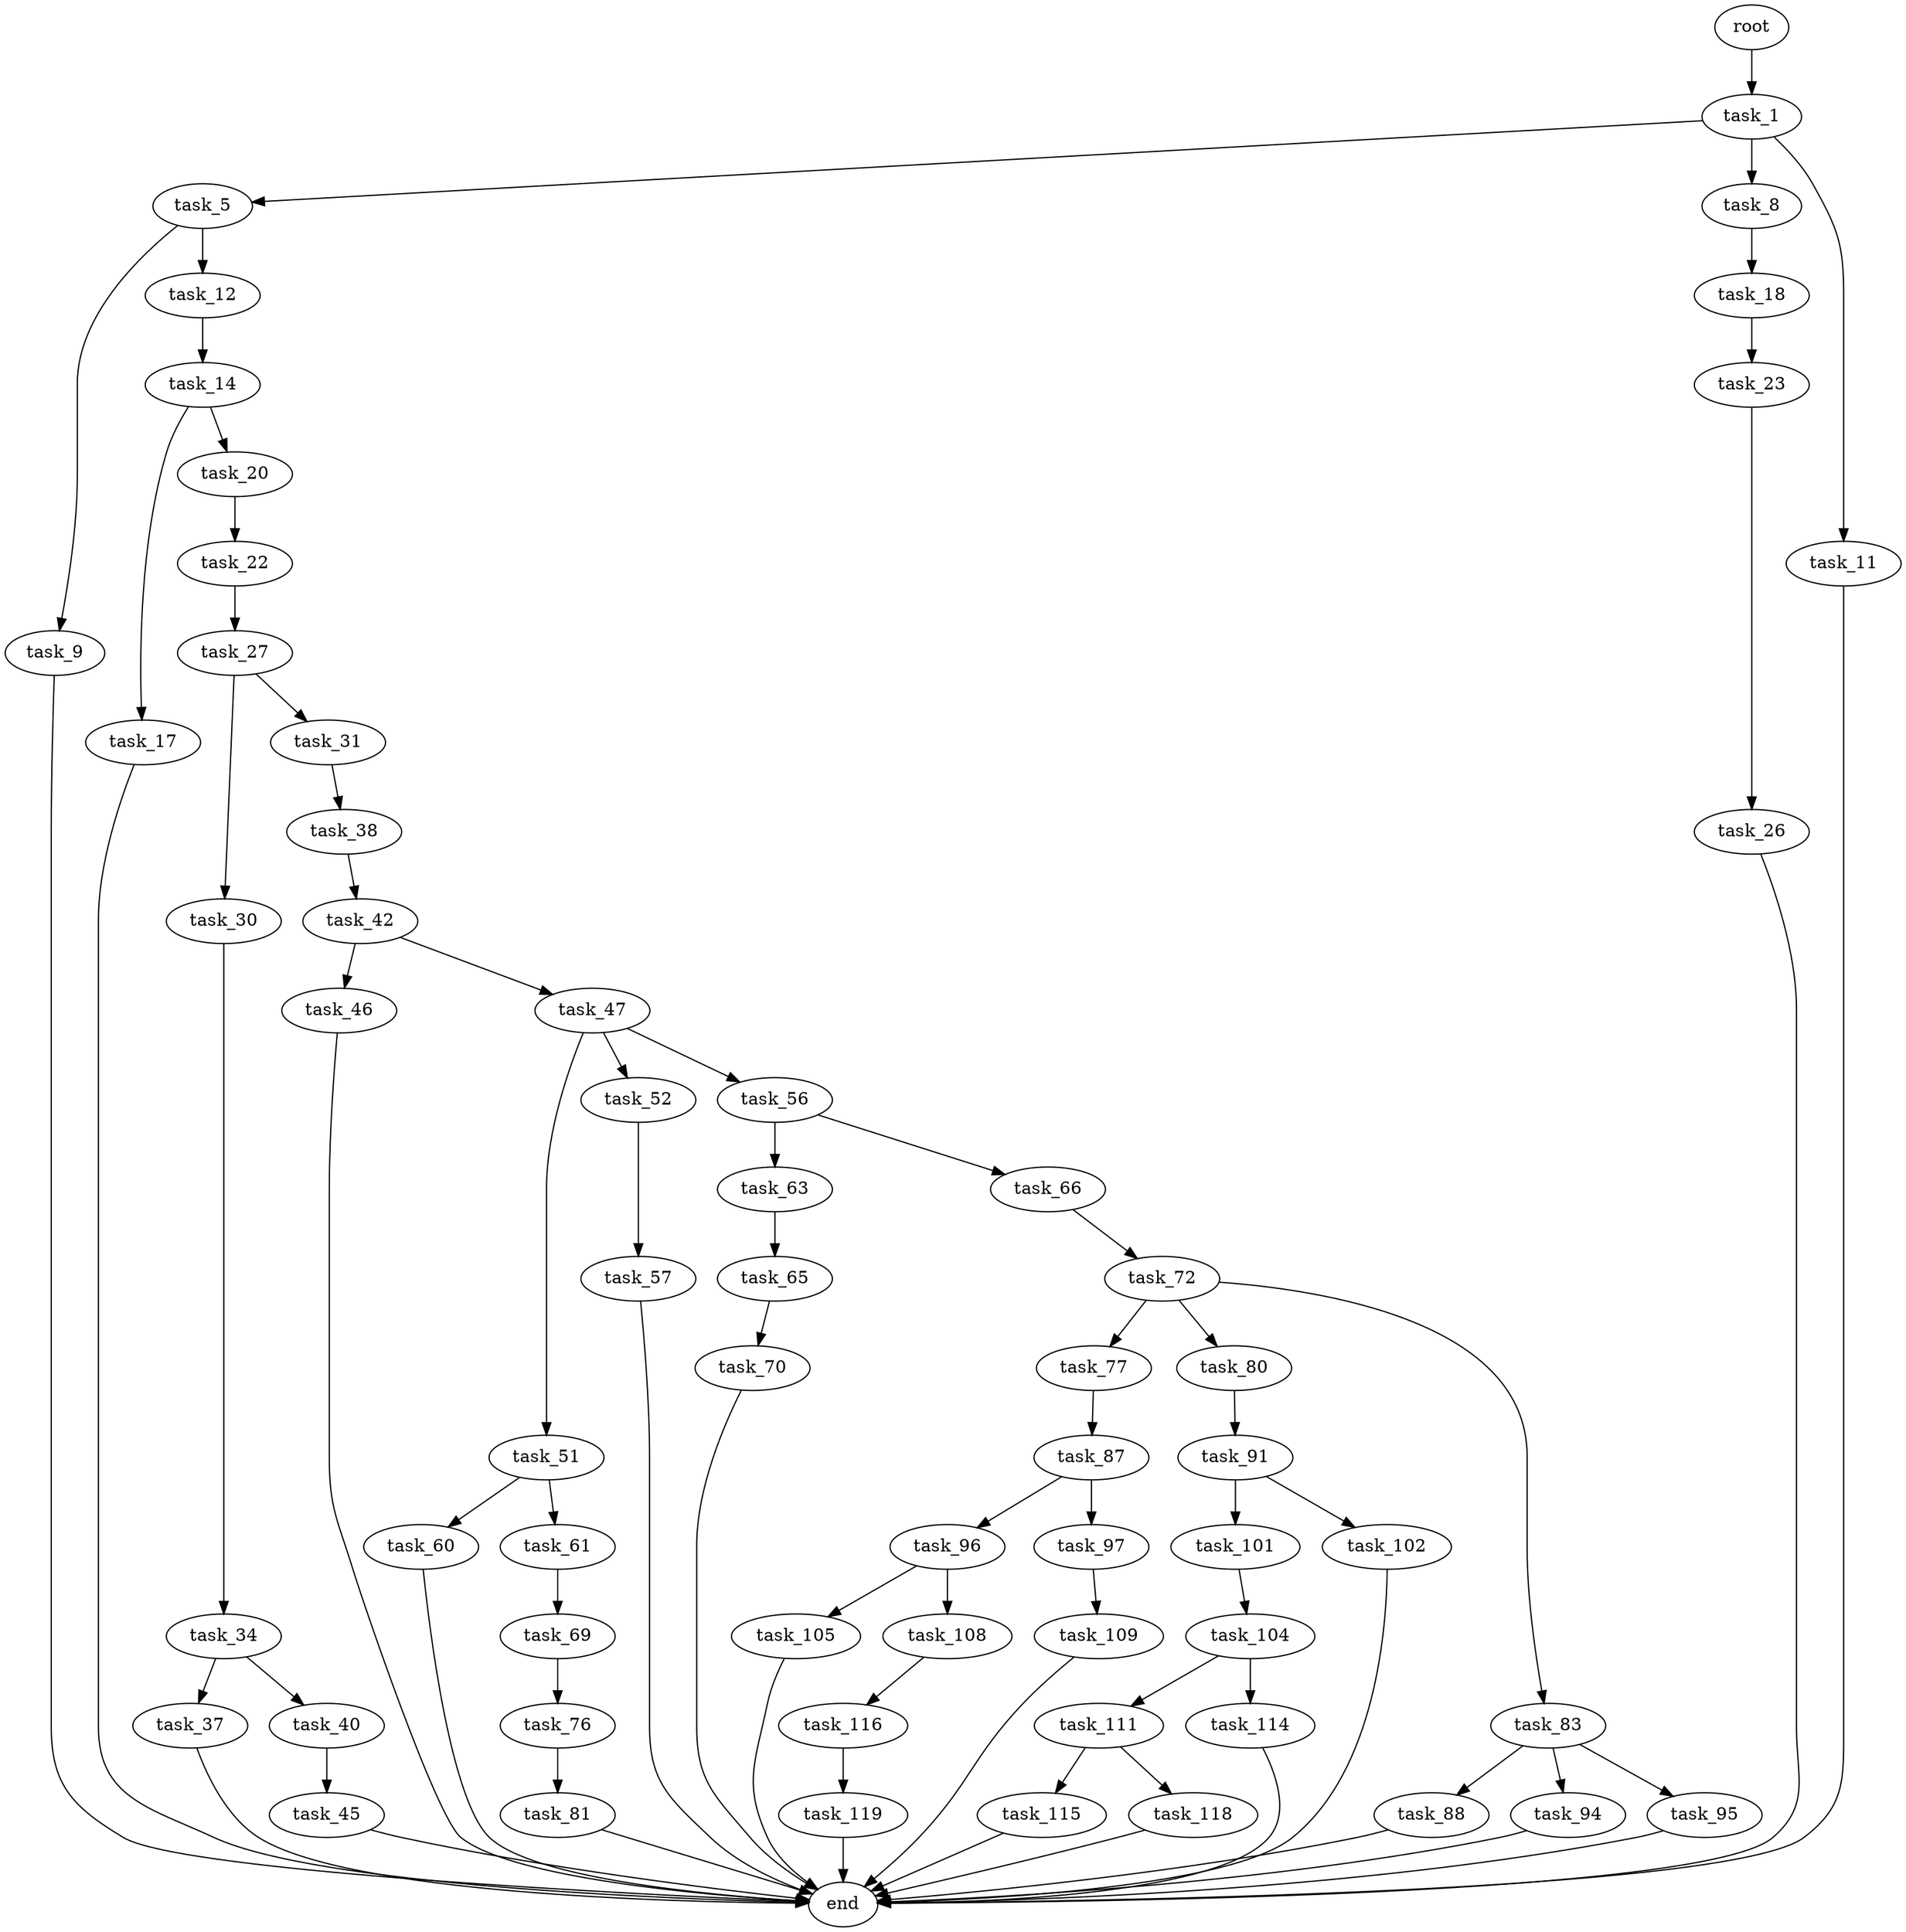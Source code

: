 digraph G {
  root [size="0.000000"];
  task_1 [size="51989542131.000000"];
  task_5 [size="442783015392.000000"];
  task_8 [size="72324646400.000000"];
  task_9 [size="549755813888.000000"];
  task_11 [size="68719476736.000000"];
  task_12 [size="62206690114.000000"];
  task_14 [size="3187874916.000000"];
  task_17 [size="3689359601.000000"];
  task_18 [size="28991029248.000000"];
  task_20 [size="9008779946.000000"];
  task_22 [size="318883348.000000"];
  task_23 [size="2905971164.000000"];
  task_26 [size="380429843461.000000"];
  task_27 [size="534565631098.000000"];
  task_30 [size="637740627808.000000"];
  task_31 [size="16390755856.000000"];
  task_34 [size="48608287957.000000"];
  task_37 [size="18716998925.000000"];
  task_38 [size="36591257210.000000"];
  task_40 [size="11133892070.000000"];
  task_42 [size="29161267070.000000"];
  task_45 [size="457920549229.000000"];
  task_46 [size="549755813888.000000"];
  task_47 [size="1521995802.000000"];
  task_51 [size="162802382653.000000"];
  task_52 [size="49853370020.000000"];
  task_56 [size="134217728000.000000"];
  task_57 [size="5146007604.000000"];
  task_60 [size="134217728000.000000"];
  task_61 [size="46696321475.000000"];
  task_63 [size="8589934592.000000"];
  task_65 [size="6085874859.000000"];
  task_66 [size="8589934592.000000"];
  task_69 [size="782757789696.000000"];
  task_70 [size="235127628861.000000"];
  task_72 [size="28991029248.000000"];
  task_76 [size="782757789696.000000"];
  task_77 [size="11729047444.000000"];
  task_80 [size="1307642024.000000"];
  task_81 [size="4114488631.000000"];
  task_83 [size="1061746115070.000000"];
  task_87 [size="4747030686.000000"];
  task_88 [size="68719476736.000000"];
  task_91 [size="1073741824000.000000"];
  task_94 [size="28991029248.000000"];
  task_95 [size="231928233984.000000"];
  task_96 [size="134217728000.000000"];
  task_97 [size="782757789696.000000"];
  task_101 [size="30677765038.000000"];
  task_102 [size="68719476736.000000"];
  task_104 [size="68719476736.000000"];
  task_105 [size="549755813888.000000"];
  task_108 [size="113679226408.000000"];
  task_109 [size="809879016768.000000"];
  task_111 [size="17818053381.000000"];
  task_114 [size="53239059897.000000"];
  task_115 [size="549755813888.000000"];
  task_116 [size="791083676425.000000"];
  task_118 [size="37133005705.000000"];
  task_119 [size="68719476736.000000"];
  end [size="0.000000"];

  root -> task_1 [size="1.000000"];
  task_1 -> task_5 [size="838860800.000000"];
  task_1 -> task_8 [size="838860800.000000"];
  task_1 -> task_11 [size="838860800.000000"];
  task_5 -> task_9 [size="301989888.000000"];
  task_5 -> task_12 [size="301989888.000000"];
  task_8 -> task_18 [size="209715200.000000"];
  task_9 -> end [size="1.000000"];
  task_11 -> end [size="1.000000"];
  task_12 -> task_14 [size="301989888.000000"];
  task_14 -> task_17 [size="209715200.000000"];
  task_14 -> task_20 [size="209715200.000000"];
  task_17 -> end [size="1.000000"];
  task_18 -> task_23 [size="75497472.000000"];
  task_20 -> task_22 [size="838860800.000000"];
  task_22 -> task_27 [size="33554432.000000"];
  task_23 -> task_26 [size="301989888.000000"];
  task_26 -> end [size="1.000000"];
  task_27 -> task_30 [size="411041792.000000"];
  task_27 -> task_31 [size="411041792.000000"];
  task_30 -> task_34 [size="411041792.000000"];
  task_31 -> task_38 [size="411041792.000000"];
  task_34 -> task_37 [size="134217728.000000"];
  task_34 -> task_40 [size="134217728.000000"];
  task_37 -> end [size="1.000000"];
  task_38 -> task_42 [size="134217728.000000"];
  task_40 -> task_45 [size="679477248.000000"];
  task_42 -> task_46 [size="33554432.000000"];
  task_42 -> task_47 [size="33554432.000000"];
  task_45 -> end [size="1.000000"];
  task_46 -> end [size="1.000000"];
  task_47 -> task_51 [size="75497472.000000"];
  task_47 -> task_52 [size="75497472.000000"];
  task_47 -> task_56 [size="75497472.000000"];
  task_51 -> task_60 [size="301989888.000000"];
  task_51 -> task_61 [size="301989888.000000"];
  task_52 -> task_57 [size="838860800.000000"];
  task_56 -> task_63 [size="209715200.000000"];
  task_56 -> task_66 [size="209715200.000000"];
  task_57 -> end [size="1.000000"];
  task_60 -> end [size="1.000000"];
  task_61 -> task_69 [size="838860800.000000"];
  task_63 -> task_65 [size="33554432.000000"];
  task_65 -> task_70 [size="411041792.000000"];
  task_66 -> task_72 [size="33554432.000000"];
  task_69 -> task_76 [size="679477248.000000"];
  task_70 -> end [size="1.000000"];
  task_72 -> task_77 [size="75497472.000000"];
  task_72 -> task_80 [size="75497472.000000"];
  task_72 -> task_83 [size="75497472.000000"];
  task_76 -> task_81 [size="679477248.000000"];
  task_77 -> task_87 [size="679477248.000000"];
  task_80 -> task_91 [size="33554432.000000"];
  task_81 -> end [size="1.000000"];
  task_83 -> task_88 [size="838860800.000000"];
  task_83 -> task_94 [size="838860800.000000"];
  task_83 -> task_95 [size="838860800.000000"];
  task_87 -> task_96 [size="209715200.000000"];
  task_87 -> task_97 [size="209715200.000000"];
  task_88 -> end [size="1.000000"];
  task_91 -> task_101 [size="838860800.000000"];
  task_91 -> task_102 [size="838860800.000000"];
  task_94 -> end [size="1.000000"];
  task_95 -> end [size="1.000000"];
  task_96 -> task_105 [size="209715200.000000"];
  task_96 -> task_108 [size="209715200.000000"];
  task_97 -> task_109 [size="679477248.000000"];
  task_101 -> task_104 [size="838860800.000000"];
  task_102 -> end [size="1.000000"];
  task_104 -> task_111 [size="134217728.000000"];
  task_104 -> task_114 [size="134217728.000000"];
  task_105 -> end [size="1.000000"];
  task_108 -> task_116 [size="134217728.000000"];
  task_109 -> end [size="1.000000"];
  task_111 -> task_115 [size="301989888.000000"];
  task_111 -> task_118 [size="301989888.000000"];
  task_114 -> end [size="1.000000"];
  task_115 -> end [size="1.000000"];
  task_116 -> task_119 [size="536870912.000000"];
  task_118 -> end [size="1.000000"];
  task_119 -> end [size="1.000000"];
}
